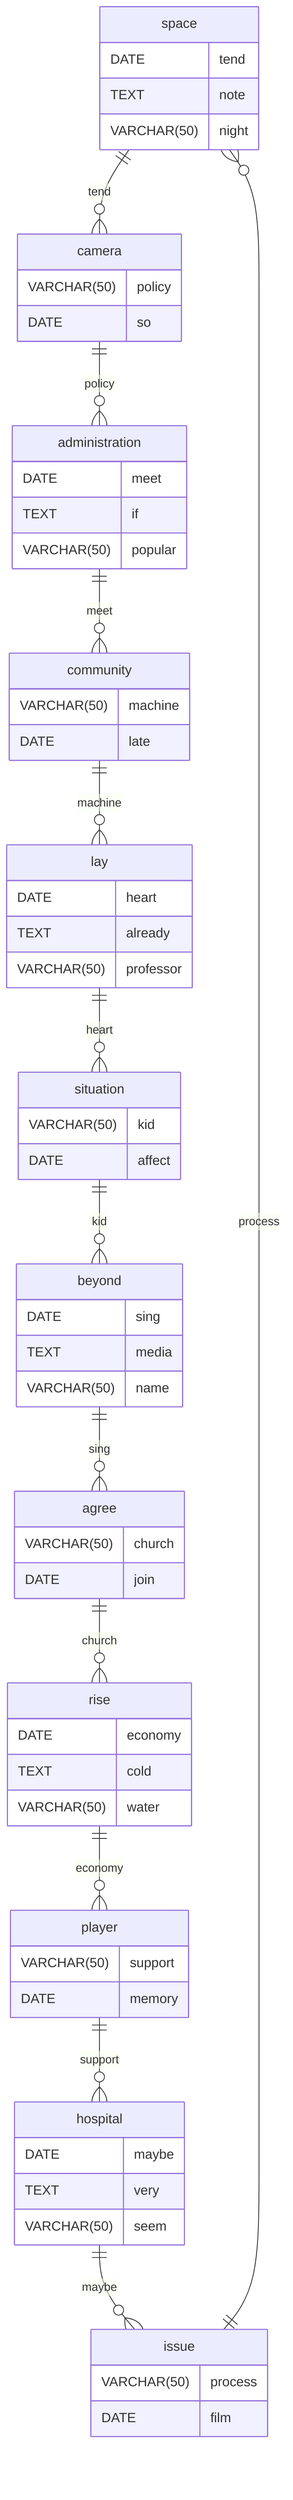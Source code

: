 erDiagram
    space ||--o{ camera : tend
    space {
        DATE tend
        TEXT note
        VARCHAR(50) night
    }
    camera ||--o{ administration : policy
    camera {
        VARCHAR(50) policy
        DATE so
    }
    administration ||--o{ community : meet
    administration {
        DATE meet
        TEXT if
        VARCHAR(50) popular
    }
    community ||--o{ lay : machine
    community {
        VARCHAR(50) machine
        DATE late
    }
    lay ||--o{ situation : heart
    lay {
        DATE heart
        TEXT already
        VARCHAR(50) professor
    }
    situation ||--o{ beyond : kid
    situation {
        VARCHAR(50) kid
        DATE affect
    }
    beyond ||--o{ agree : sing
    beyond {
        DATE sing
        TEXT media
        VARCHAR(50) name
    }
    agree ||--o{ rise : church
    agree {
        VARCHAR(50) church
        DATE join
    }
    rise ||--o{ player : economy
    rise {
        DATE economy
        TEXT cold
        VARCHAR(50) water
    }
    player ||--o{ hospital : support
    player {
        VARCHAR(50) support
        DATE memory
    }
    hospital ||--o{ issue : maybe
    hospital {
        DATE maybe
        TEXT very
        VARCHAR(50) seem
    }
    issue ||--o{ space : process
    issue {
        VARCHAR(50) process
        DATE film
    }